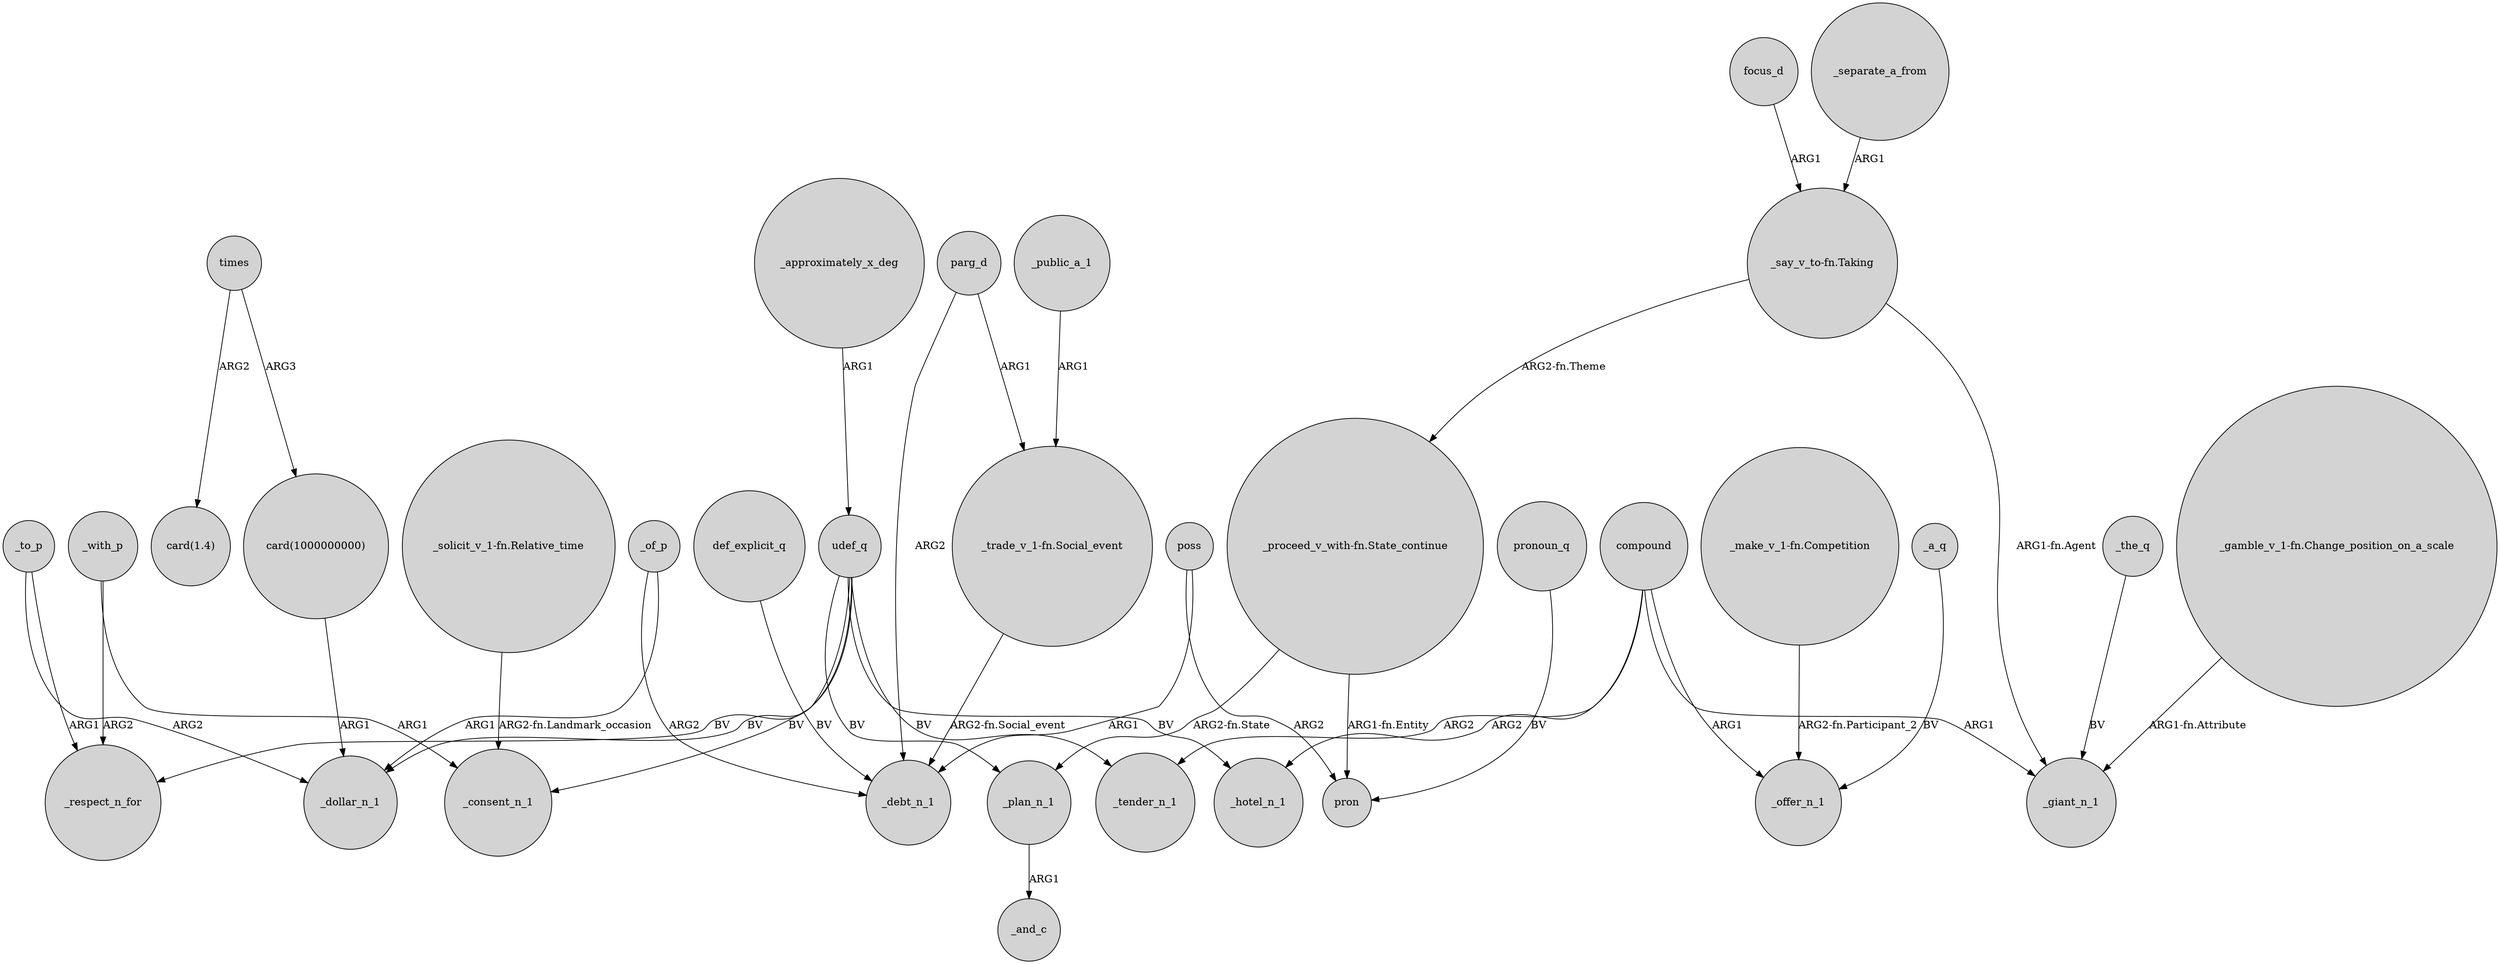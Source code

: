 digraph {
	node [shape=circle style=filled]
	_of_p -> _dollar_n_1 [label=ARG1]
	"card(1000000000)" -> _dollar_n_1 [label=ARG1]
	parg_d -> "_trade_v_1-fn.Social_event" [label=ARG1]
	_with_p -> _consent_n_1 [label=ARG1]
	_of_p -> _debt_n_1 [label=ARG2]
	udef_q -> _respect_n_for [label=BV]
	"_proceed_v_with-fn.State_continue" -> _plan_n_1 [label="ARG2-fn.State"]
	focus_d -> "_say_v_to-fn.Taking" [label=ARG1]
	_with_p -> _respect_n_for [label=ARG2]
	poss -> _debt_n_1 [label=ARG1]
	"_solicit_v_1-fn.Relative_time" -> _consent_n_1 [label="ARG2-fn.Landmark_occasion"]
	def_explicit_q -> _debt_n_1 [label=BV]
	_to_p -> _dollar_n_1 [label=ARG2]
	_approximately_x_deg -> udef_q [label=ARG1]
	times -> "card(1000000000)" [label=ARG3]
	times -> "card(1.4)" [label=ARG2]
	compound -> _offer_n_1 [label=ARG1]
	"_make_v_1-fn.Competition" -> _offer_n_1 [label="ARG2-fn.Participant_2"]
	_public_a_1 -> "_trade_v_1-fn.Social_event" [label=ARG1]
	pronoun_q -> pron [label=BV]
	poss -> pron [label=ARG2]
	"_proceed_v_with-fn.State_continue" -> pron [label="ARG1-fn.Entity"]
	udef_q -> _tender_n_1 [label=BV]
	compound -> _hotel_n_1 [label=ARG2]
	compound -> _tender_n_1 [label=ARG2]
	udef_q -> _dollar_n_1 [label=BV]
	udef_q -> _hotel_n_1 [label=BV]
	_to_p -> _respect_n_for [label=ARG1]
	compound -> _giant_n_1 [label=ARG1]
	_plan_n_1 -> _and_c [label=ARG1]
	"_say_v_to-fn.Taking" -> _giant_n_1 [label="ARG1-fn.Agent"]
	_the_q -> _giant_n_1 [label=BV]
	_a_q -> _offer_n_1 [label=BV]
	_separate_a_from -> "_say_v_to-fn.Taking" [label=ARG1]
	udef_q -> _consent_n_1 [label=BV]
	"_trade_v_1-fn.Social_event" -> _debt_n_1 [label="ARG2-fn.Social_event"]
	"_gamble_v_1-fn.Change_position_on_a_scale" -> _giant_n_1 [label="ARG1-fn.Attribute"]
	parg_d -> _debt_n_1 [label=ARG2]
	udef_q -> _plan_n_1 [label=BV]
	"_say_v_to-fn.Taking" -> "_proceed_v_with-fn.State_continue" [label="ARG2-fn.Theme"]
}
